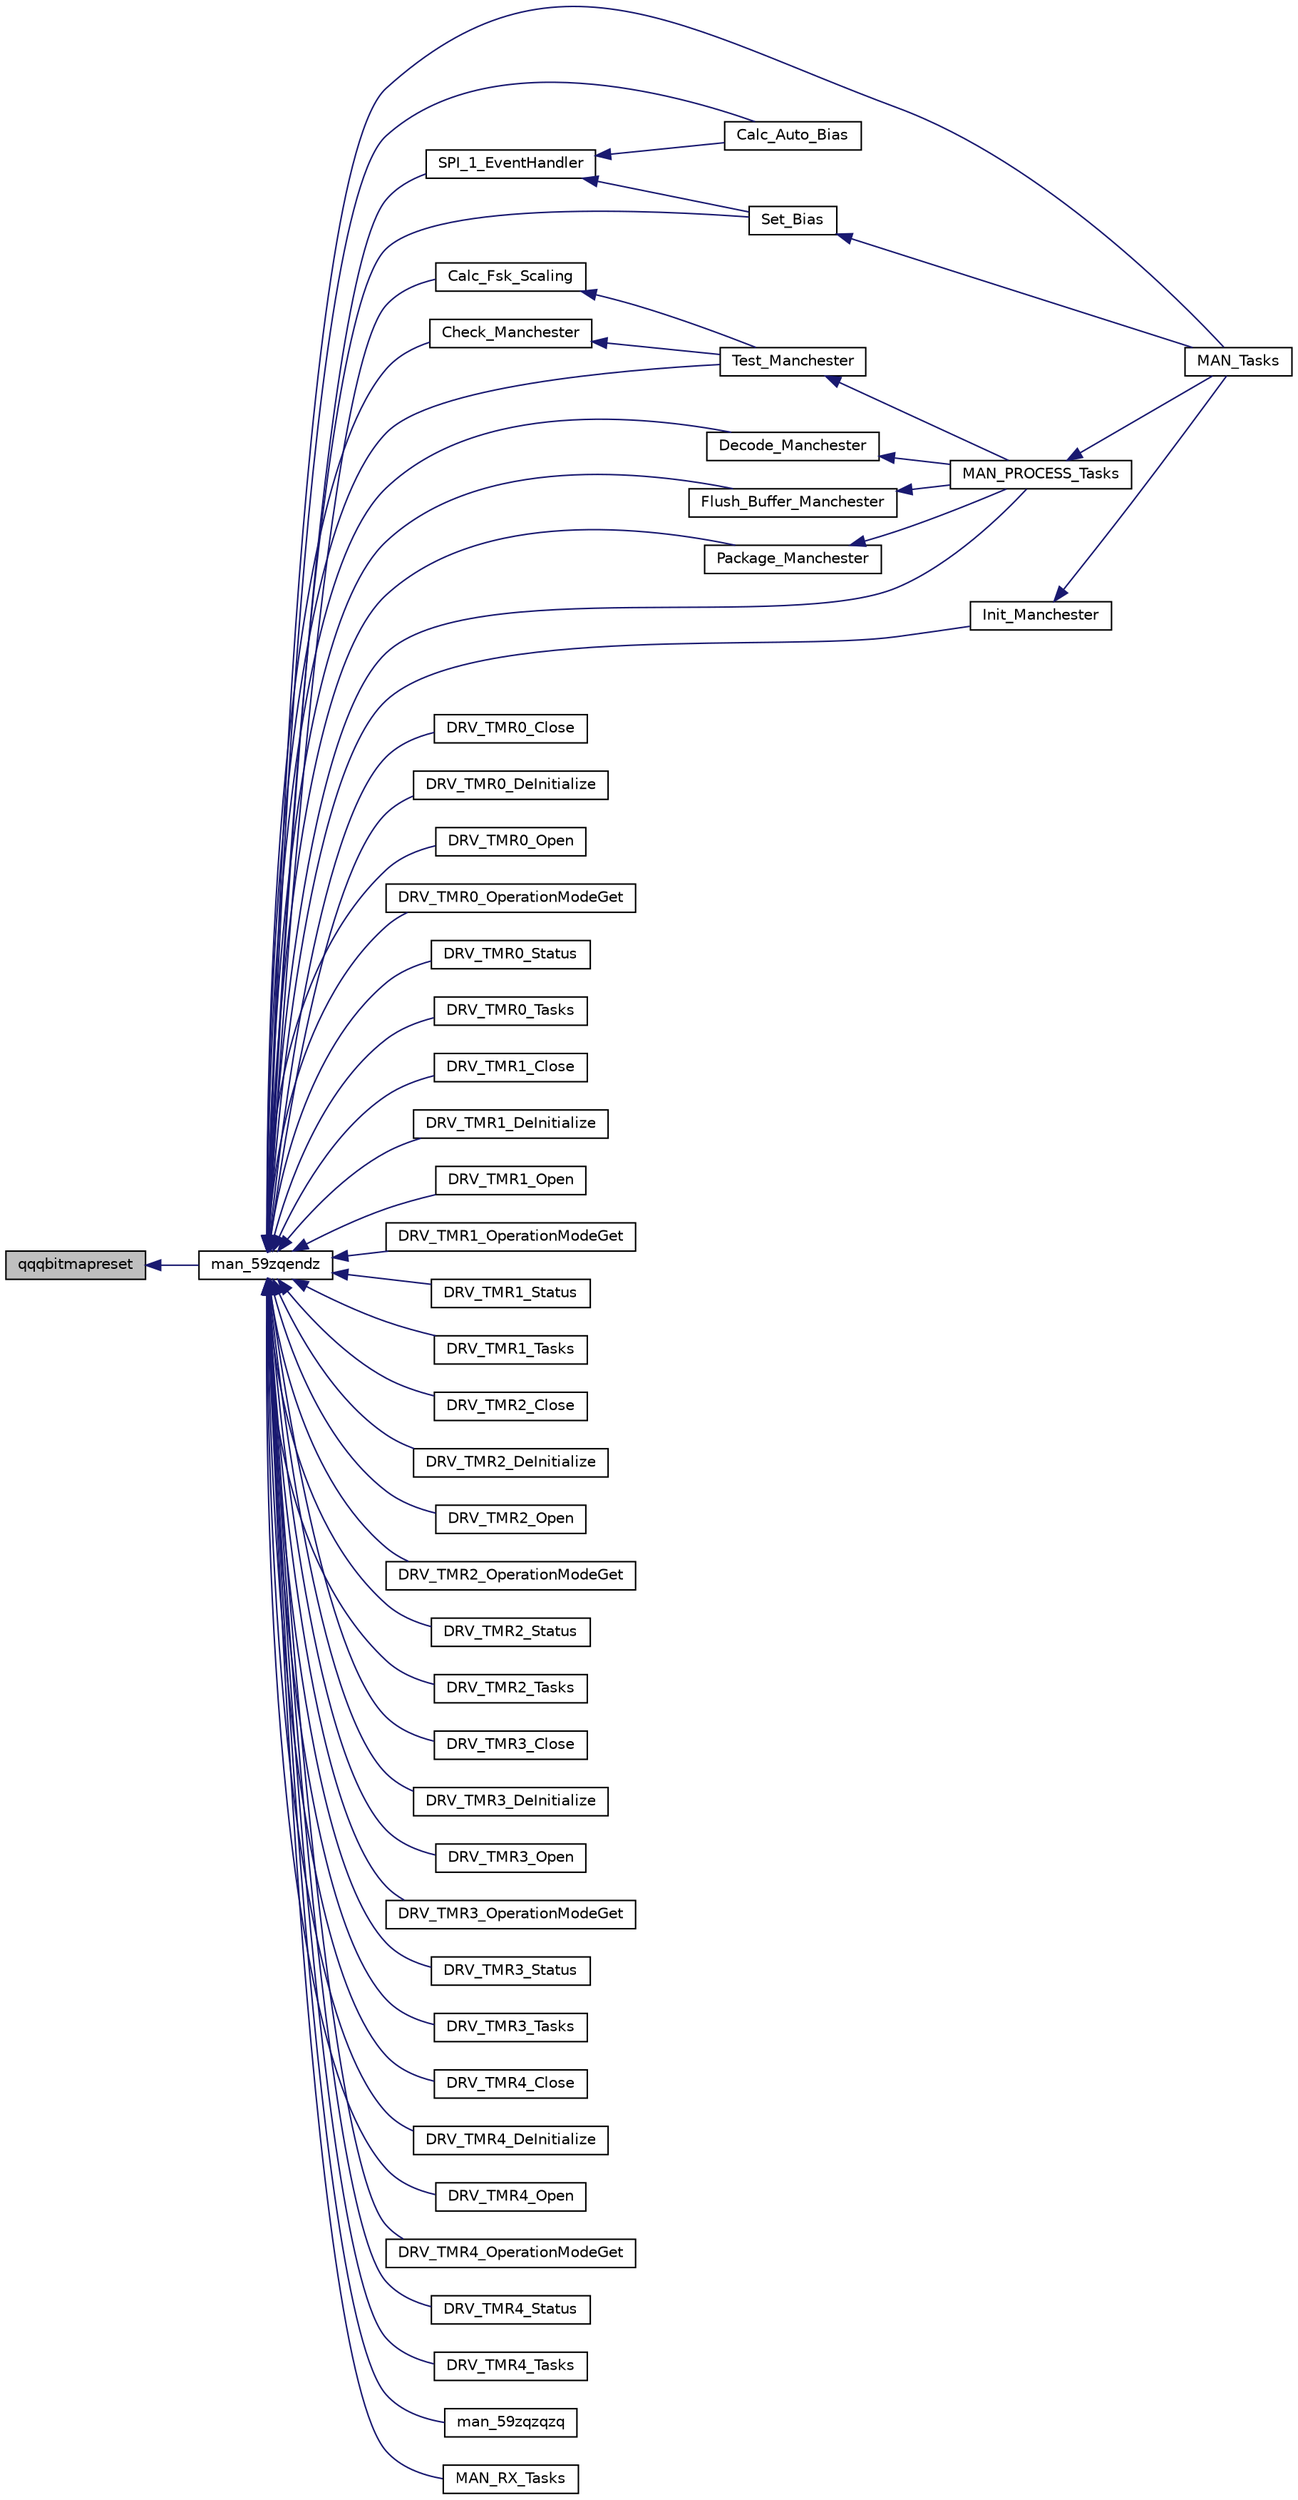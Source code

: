 digraph "qqqbitmapreset"
{
  edge [fontname="Helvetica",fontsize="10",labelfontname="Helvetica",labelfontsize="10"];
  node [fontname="Helvetica",fontsize="10",shape=record];
  rankdir="LR";
  Node1761 [label="qqqbitmapreset",height=0.2,width=0.4,color="black", fillcolor="grey75", style="filled", fontcolor="black"];
  Node1761 -> Node1762 [dir="back",color="midnightblue",fontsize="10",style="solid",fontname="Helvetica"];
  Node1762 [label="man_59zqendz",height=0.2,width=0.4,color="black", fillcolor="white", style="filled",URL="$inszt__man_8c.html#a12d5731fcc096bdd55ec40c9fc0225ab"];
  Node1762 -> Node1763 [dir="back",color="midnightblue",fontsize="10",style="solid",fontname="Helvetica"];
  Node1763 [label="Calc_Auto_Bias",height=0.2,width=0.4,color="black", fillcolor="white", style="filled",URL="$man_8h.html#a79c8991934c8f0d67abdbe2b4f26e592"];
  Node1762 -> Node1764 [dir="back",color="midnightblue",fontsize="10",style="solid",fontname="Helvetica"];
  Node1764 [label="Calc_Fsk_Scaling",height=0.2,width=0.4,color="black", fillcolor="white", style="filled",URL="$inszt__man_8c.html#a82d3433cbecf243a28310018045ecde7"];
  Node1764 -> Node1765 [dir="back",color="midnightblue",fontsize="10",style="solid",fontname="Helvetica"];
  Node1765 [label="Test_Manchester",height=0.2,width=0.4,color="black", fillcolor="white", style="filled",URL="$inszt__man_8c.html#a58180a4bddf2eb82b49ce86257a95346"];
  Node1765 -> Node1766 [dir="back",color="midnightblue",fontsize="10",style="solid",fontname="Helvetica"];
  Node1766 [label="MAN_PROCESS_Tasks",height=0.2,width=0.4,color="black", fillcolor="white", style="filled",URL="$inszt__man_8c.html#a48e348dab43f9719d4c7f62dcdc91ccf"];
  Node1766 -> Node1767 [dir="back",color="midnightblue",fontsize="10",style="solid",fontname="Helvetica"];
  Node1767 [label="MAN_Tasks",height=0.2,width=0.4,color="black", fillcolor="white", style="filled",URL="$man_8h.html#aee1e768706fd21921cca7b874ff4f232"];
  Node1762 -> Node1768 [dir="back",color="midnightblue",fontsize="10",style="solid",fontname="Helvetica"];
  Node1768 [label="Check_Manchester",height=0.2,width=0.4,color="black", fillcolor="white", style="filled",URL="$inszt__man_8c.html#a653be1ca5b495ee295bde5bd931266bb"];
  Node1768 -> Node1765 [dir="back",color="midnightblue",fontsize="10",style="solid",fontname="Helvetica"];
  Node1762 -> Node1769 [dir="back",color="midnightblue",fontsize="10",style="solid",fontname="Helvetica"];
  Node1769 [label="Decode_Manchester",height=0.2,width=0.4,color="black", fillcolor="white", style="filled",URL="$inszt__man_8c.html#a13522a68ae4202d7ad7f75781262684f"];
  Node1769 -> Node1766 [dir="back",color="midnightblue",fontsize="10",style="solid",fontname="Helvetica"];
  Node1762 -> Node1770 [dir="back",color="midnightblue",fontsize="10",style="solid",fontname="Helvetica"];
  Node1770 [label="DRV_TMR0_Close",height=0.2,width=0.4,color="black", fillcolor="white", style="filled",URL="$inszt__man_8c.html#a32eae35a1e64a44969e70c746ec9cdc2"];
  Node1762 -> Node1771 [dir="back",color="midnightblue",fontsize="10",style="solid",fontname="Helvetica"];
  Node1771 [label="DRV_TMR0_DeInitialize",height=0.2,width=0.4,color="black", fillcolor="white", style="filled",URL="$inszt__man_8c.html#ac35e22ce2277246569aa15a0142f42de"];
  Node1762 -> Node1772 [dir="back",color="midnightblue",fontsize="10",style="solid",fontname="Helvetica"];
  Node1772 [label="DRV_TMR0_Open",height=0.2,width=0.4,color="black", fillcolor="white", style="filled",URL="$inszt__man_8c.html#a6185be0b1acc5308100e9c168c6d9882"];
  Node1762 -> Node1773 [dir="back",color="midnightblue",fontsize="10",style="solid",fontname="Helvetica"];
  Node1773 [label="DRV_TMR0_OperationModeGet",height=0.2,width=0.4,color="black", fillcolor="white", style="filled",URL="$inszt__man_8c.html#a75154e72363837310412c5f0f77ca99b"];
  Node1762 -> Node1774 [dir="back",color="midnightblue",fontsize="10",style="solid",fontname="Helvetica"];
  Node1774 [label="DRV_TMR0_Status",height=0.2,width=0.4,color="black", fillcolor="white", style="filled",URL="$inszt__man_8c.html#aa0b45abb3787c0b80fba63077983fda6"];
  Node1762 -> Node1775 [dir="back",color="midnightblue",fontsize="10",style="solid",fontname="Helvetica"];
  Node1775 [label="DRV_TMR0_Tasks",height=0.2,width=0.4,color="black", fillcolor="white", style="filled",URL="$inszt__man_8c.html#a074ed24077060483c762988f726d23e9"];
  Node1762 -> Node1776 [dir="back",color="midnightblue",fontsize="10",style="solid",fontname="Helvetica"];
  Node1776 [label="DRV_TMR1_Close",height=0.2,width=0.4,color="black", fillcolor="white", style="filled",URL="$inszt__man_8c.html#a6a5cde4bb2a1f040394eff6085aa1d59"];
  Node1762 -> Node1777 [dir="back",color="midnightblue",fontsize="10",style="solid",fontname="Helvetica"];
  Node1777 [label="DRV_TMR1_DeInitialize",height=0.2,width=0.4,color="black", fillcolor="white", style="filled",URL="$inszt__man_8c.html#abf7739f5097a1ceff5268ea070a35c9e"];
  Node1762 -> Node1778 [dir="back",color="midnightblue",fontsize="10",style="solid",fontname="Helvetica"];
  Node1778 [label="DRV_TMR1_Open",height=0.2,width=0.4,color="black", fillcolor="white", style="filled",URL="$inszt__man_8c.html#ac23662f1a2e62aff3d8576b4fb403b5e"];
  Node1762 -> Node1779 [dir="back",color="midnightblue",fontsize="10",style="solid",fontname="Helvetica"];
  Node1779 [label="DRV_TMR1_OperationModeGet",height=0.2,width=0.4,color="black", fillcolor="white", style="filled",URL="$inszt__man_8c.html#a2ddcb52c248a14db2f5d3cc2b8396b4d"];
  Node1762 -> Node1780 [dir="back",color="midnightblue",fontsize="10",style="solid",fontname="Helvetica"];
  Node1780 [label="DRV_TMR1_Status",height=0.2,width=0.4,color="black", fillcolor="white", style="filled",URL="$inszt__man_8c.html#af0b509a65d0cc40830845f905e72f383"];
  Node1762 -> Node1781 [dir="back",color="midnightblue",fontsize="10",style="solid",fontname="Helvetica"];
  Node1781 [label="DRV_TMR1_Tasks",height=0.2,width=0.4,color="black", fillcolor="white", style="filled",URL="$inszt__man_8c.html#a0c01e1083b80ad88b2bc0fae758b1f0e"];
  Node1762 -> Node1782 [dir="back",color="midnightblue",fontsize="10",style="solid",fontname="Helvetica"];
  Node1782 [label="DRV_TMR2_Close",height=0.2,width=0.4,color="black", fillcolor="white", style="filled",URL="$inszt__man_8c.html#a5ad44e5f36f8a566c396331e7c08c15d"];
  Node1762 -> Node1783 [dir="back",color="midnightblue",fontsize="10",style="solid",fontname="Helvetica"];
  Node1783 [label="DRV_TMR2_DeInitialize",height=0.2,width=0.4,color="black", fillcolor="white", style="filled",URL="$inszt__man_8c.html#a0aa800750e31f5d3aea0afcd7faa41fe"];
  Node1762 -> Node1784 [dir="back",color="midnightblue",fontsize="10",style="solid",fontname="Helvetica"];
  Node1784 [label="DRV_TMR2_Open",height=0.2,width=0.4,color="black", fillcolor="white", style="filled",URL="$inszt__man_8c.html#ae3ec2e7d926f1dfcf4d5b4ec3f4452b1"];
  Node1762 -> Node1785 [dir="back",color="midnightblue",fontsize="10",style="solid",fontname="Helvetica"];
  Node1785 [label="DRV_TMR2_OperationModeGet",height=0.2,width=0.4,color="black", fillcolor="white", style="filled",URL="$inszt__man_8c.html#aaec612bc5ca6823e226aa9e168f0f7e4"];
  Node1762 -> Node1786 [dir="back",color="midnightblue",fontsize="10",style="solid",fontname="Helvetica"];
  Node1786 [label="DRV_TMR2_Status",height=0.2,width=0.4,color="black", fillcolor="white", style="filled",URL="$inszt__man_8c.html#ab66021f387d5cbb3e7ab20b7718aa773"];
  Node1762 -> Node1787 [dir="back",color="midnightblue",fontsize="10",style="solid",fontname="Helvetica"];
  Node1787 [label="DRV_TMR2_Tasks",height=0.2,width=0.4,color="black", fillcolor="white", style="filled",URL="$inszt__man_8c.html#a4cae103296c260a0cacd0bfbb02abec6"];
  Node1762 -> Node1788 [dir="back",color="midnightblue",fontsize="10",style="solid",fontname="Helvetica"];
  Node1788 [label="DRV_TMR3_Close",height=0.2,width=0.4,color="black", fillcolor="white", style="filled",URL="$inszt__man_8c.html#a5dd9fa4b5c96ae83f17ed22952b3526b"];
  Node1762 -> Node1789 [dir="back",color="midnightblue",fontsize="10",style="solid",fontname="Helvetica"];
  Node1789 [label="DRV_TMR3_DeInitialize",height=0.2,width=0.4,color="black", fillcolor="white", style="filled",URL="$inszt__man_8c.html#a51119949a1b0dc2ade9d15cd3eef3cf9"];
  Node1762 -> Node1790 [dir="back",color="midnightblue",fontsize="10",style="solid",fontname="Helvetica"];
  Node1790 [label="DRV_TMR3_Open",height=0.2,width=0.4,color="black", fillcolor="white", style="filled",URL="$inszt__man_8c.html#a14def85d2721c6fe7a0f52e5da985745"];
  Node1762 -> Node1791 [dir="back",color="midnightblue",fontsize="10",style="solid",fontname="Helvetica"];
  Node1791 [label="DRV_TMR3_OperationModeGet",height=0.2,width=0.4,color="black", fillcolor="white", style="filled",URL="$inszt__man_8c.html#aba3d374b5742c8fed77fb9c5125906e8"];
  Node1762 -> Node1792 [dir="back",color="midnightblue",fontsize="10",style="solid",fontname="Helvetica"];
  Node1792 [label="DRV_TMR3_Status",height=0.2,width=0.4,color="black", fillcolor="white", style="filled",URL="$inszt__man_8c.html#ab337820f2261ee63bfbdbe91f999de92"];
  Node1762 -> Node1793 [dir="back",color="midnightblue",fontsize="10",style="solid",fontname="Helvetica"];
  Node1793 [label="DRV_TMR3_Tasks",height=0.2,width=0.4,color="black", fillcolor="white", style="filled",URL="$inszt__man_8c.html#ac4622292b2dab66f9b5ae9778db08478"];
  Node1762 -> Node1794 [dir="back",color="midnightblue",fontsize="10",style="solid",fontname="Helvetica"];
  Node1794 [label="DRV_TMR4_Close",height=0.2,width=0.4,color="black", fillcolor="white", style="filled",URL="$inszt__man_8c.html#abca98245dd4f6348cc96c19911fa2f7f"];
  Node1762 -> Node1795 [dir="back",color="midnightblue",fontsize="10",style="solid",fontname="Helvetica"];
  Node1795 [label="DRV_TMR4_DeInitialize",height=0.2,width=0.4,color="black", fillcolor="white", style="filled",URL="$inszt__man_8c.html#a24315793d9553d184024aea496534bc5"];
  Node1762 -> Node1796 [dir="back",color="midnightblue",fontsize="10",style="solid",fontname="Helvetica"];
  Node1796 [label="DRV_TMR4_Open",height=0.2,width=0.4,color="black", fillcolor="white", style="filled",URL="$inszt__man_8c.html#a6e2c39c5a9d8b23859be0e673b43b1b9"];
  Node1762 -> Node1797 [dir="back",color="midnightblue",fontsize="10",style="solid",fontname="Helvetica"];
  Node1797 [label="DRV_TMR4_OperationModeGet",height=0.2,width=0.4,color="black", fillcolor="white", style="filled",URL="$inszt__man_8c.html#ad47780c4b3a36ef4f64841b0106a751d"];
  Node1762 -> Node1798 [dir="back",color="midnightblue",fontsize="10",style="solid",fontname="Helvetica"];
  Node1798 [label="DRV_TMR4_Status",height=0.2,width=0.4,color="black", fillcolor="white", style="filled",URL="$inszt__man_8c.html#aeb55a9257642cf221bcb641b25033668"];
  Node1762 -> Node1799 [dir="back",color="midnightblue",fontsize="10",style="solid",fontname="Helvetica"];
  Node1799 [label="DRV_TMR4_Tasks",height=0.2,width=0.4,color="black", fillcolor="white", style="filled",URL="$inszt__man_8c.html#a97a4bb302673812056f8ad54ea70b59e"];
  Node1762 -> Node1800 [dir="back",color="midnightblue",fontsize="10",style="solid",fontname="Helvetica"];
  Node1800 [label="Flush_Buffer_Manchester",height=0.2,width=0.4,color="black", fillcolor="white", style="filled",URL="$inszt__man_8c.html#a8484abd08ba8477e838ac11c4fcb61ab"];
  Node1800 -> Node1766 [dir="back",color="midnightblue",fontsize="10",style="solid",fontname="Helvetica"];
  Node1762 -> Node1801 [dir="back",color="midnightblue",fontsize="10",style="solid",fontname="Helvetica"];
  Node1801 [label="Init_Manchester",height=0.2,width=0.4,color="black", fillcolor="white", style="filled",URL="$inszt__man_8c.html#ac73870f9c673e09d1042e2ead07cf580"];
  Node1801 -> Node1767 [dir="back",color="midnightblue",fontsize="10",style="solid",fontname="Helvetica"];
  Node1762 -> Node1802 [dir="back",color="midnightblue",fontsize="10",style="solid",fontname="Helvetica"];
  Node1802 [label="man_59zqzqzq",height=0.2,width=0.4,color="black", fillcolor="white", style="filled",URL="$inszt__man_8c.html#a72f62879e0242175a15890b5ef89f14a"];
  Node1762 -> Node1766 [dir="back",color="midnightblue",fontsize="10",style="solid",fontname="Helvetica"];
  Node1762 -> Node1803 [dir="back",color="midnightblue",fontsize="10",style="solid",fontname="Helvetica"];
  Node1803 [label="MAN_RX_Tasks",height=0.2,width=0.4,color="black", fillcolor="white", style="filled",URL="$man_8h.html#afe8669f869fe797af01b4f4793cb2669"];
  Node1762 -> Node1767 [dir="back",color="midnightblue",fontsize="10",style="solid",fontname="Helvetica"];
  Node1762 -> Node1804 [dir="back",color="midnightblue",fontsize="10",style="solid",fontname="Helvetica"];
  Node1804 [label="Package_Manchester",height=0.2,width=0.4,color="black", fillcolor="white", style="filled",URL="$inszt__man_8c.html#a41fe484b9958d08645d0b49446bc315d"];
  Node1804 -> Node1766 [dir="back",color="midnightblue",fontsize="10",style="solid",fontname="Helvetica"];
  Node1762 -> Node1805 [dir="back",color="midnightblue",fontsize="10",style="solid",fontname="Helvetica"];
  Node1805 [label="Set_Bias",height=0.2,width=0.4,color="black", fillcolor="white", style="filled",URL="$man_8h.html#a7355c6632ff2d461ff086c99ed3dcc15"];
  Node1805 -> Node1767 [dir="back",color="midnightblue",fontsize="10",style="solid",fontname="Helvetica"];
  Node1762 -> Node1806 [dir="back",color="midnightblue",fontsize="10",style="solid",fontname="Helvetica"];
  Node1806 [label="SPI_1_EventHandler",height=0.2,width=0.4,color="black", fillcolor="white", style="filled",URL="$inszt__man_8c.html#a1ea095adfd379cc60bdddd4268587f9a"];
  Node1806 -> Node1763 [dir="back",color="midnightblue",fontsize="10",style="solid",fontname="Helvetica"];
  Node1806 -> Node1805 [dir="back",color="midnightblue",fontsize="10",style="solid",fontname="Helvetica"];
  Node1762 -> Node1765 [dir="back",color="midnightblue",fontsize="10",style="solid",fontname="Helvetica"];
}
